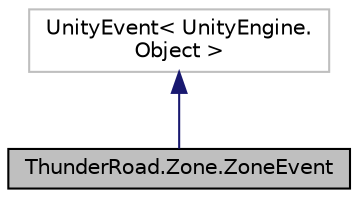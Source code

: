digraph "ThunderRoad.Zone.ZoneEvent"
{
 // LATEX_PDF_SIZE
  edge [fontname="Helvetica",fontsize="10",labelfontname="Helvetica",labelfontsize="10"];
  node [fontname="Helvetica",fontsize="10",shape=record];
  Node1 [label="ThunderRoad.Zone.ZoneEvent",height=0.2,width=0.4,color="black", fillcolor="grey75", style="filled", fontcolor="black",tooltip="Class ZoneEvent. Implements the UnityEngine.Events.UnityEvent<UnityEngine.Object>"];
  Node2 -> Node1 [dir="back",color="midnightblue",fontsize="10",style="solid",fontname="Helvetica"];
  Node2 [label="UnityEvent\< UnityEngine.\lObject \>",height=0.2,width=0.4,color="grey75", fillcolor="white", style="filled",tooltip=" "];
}
